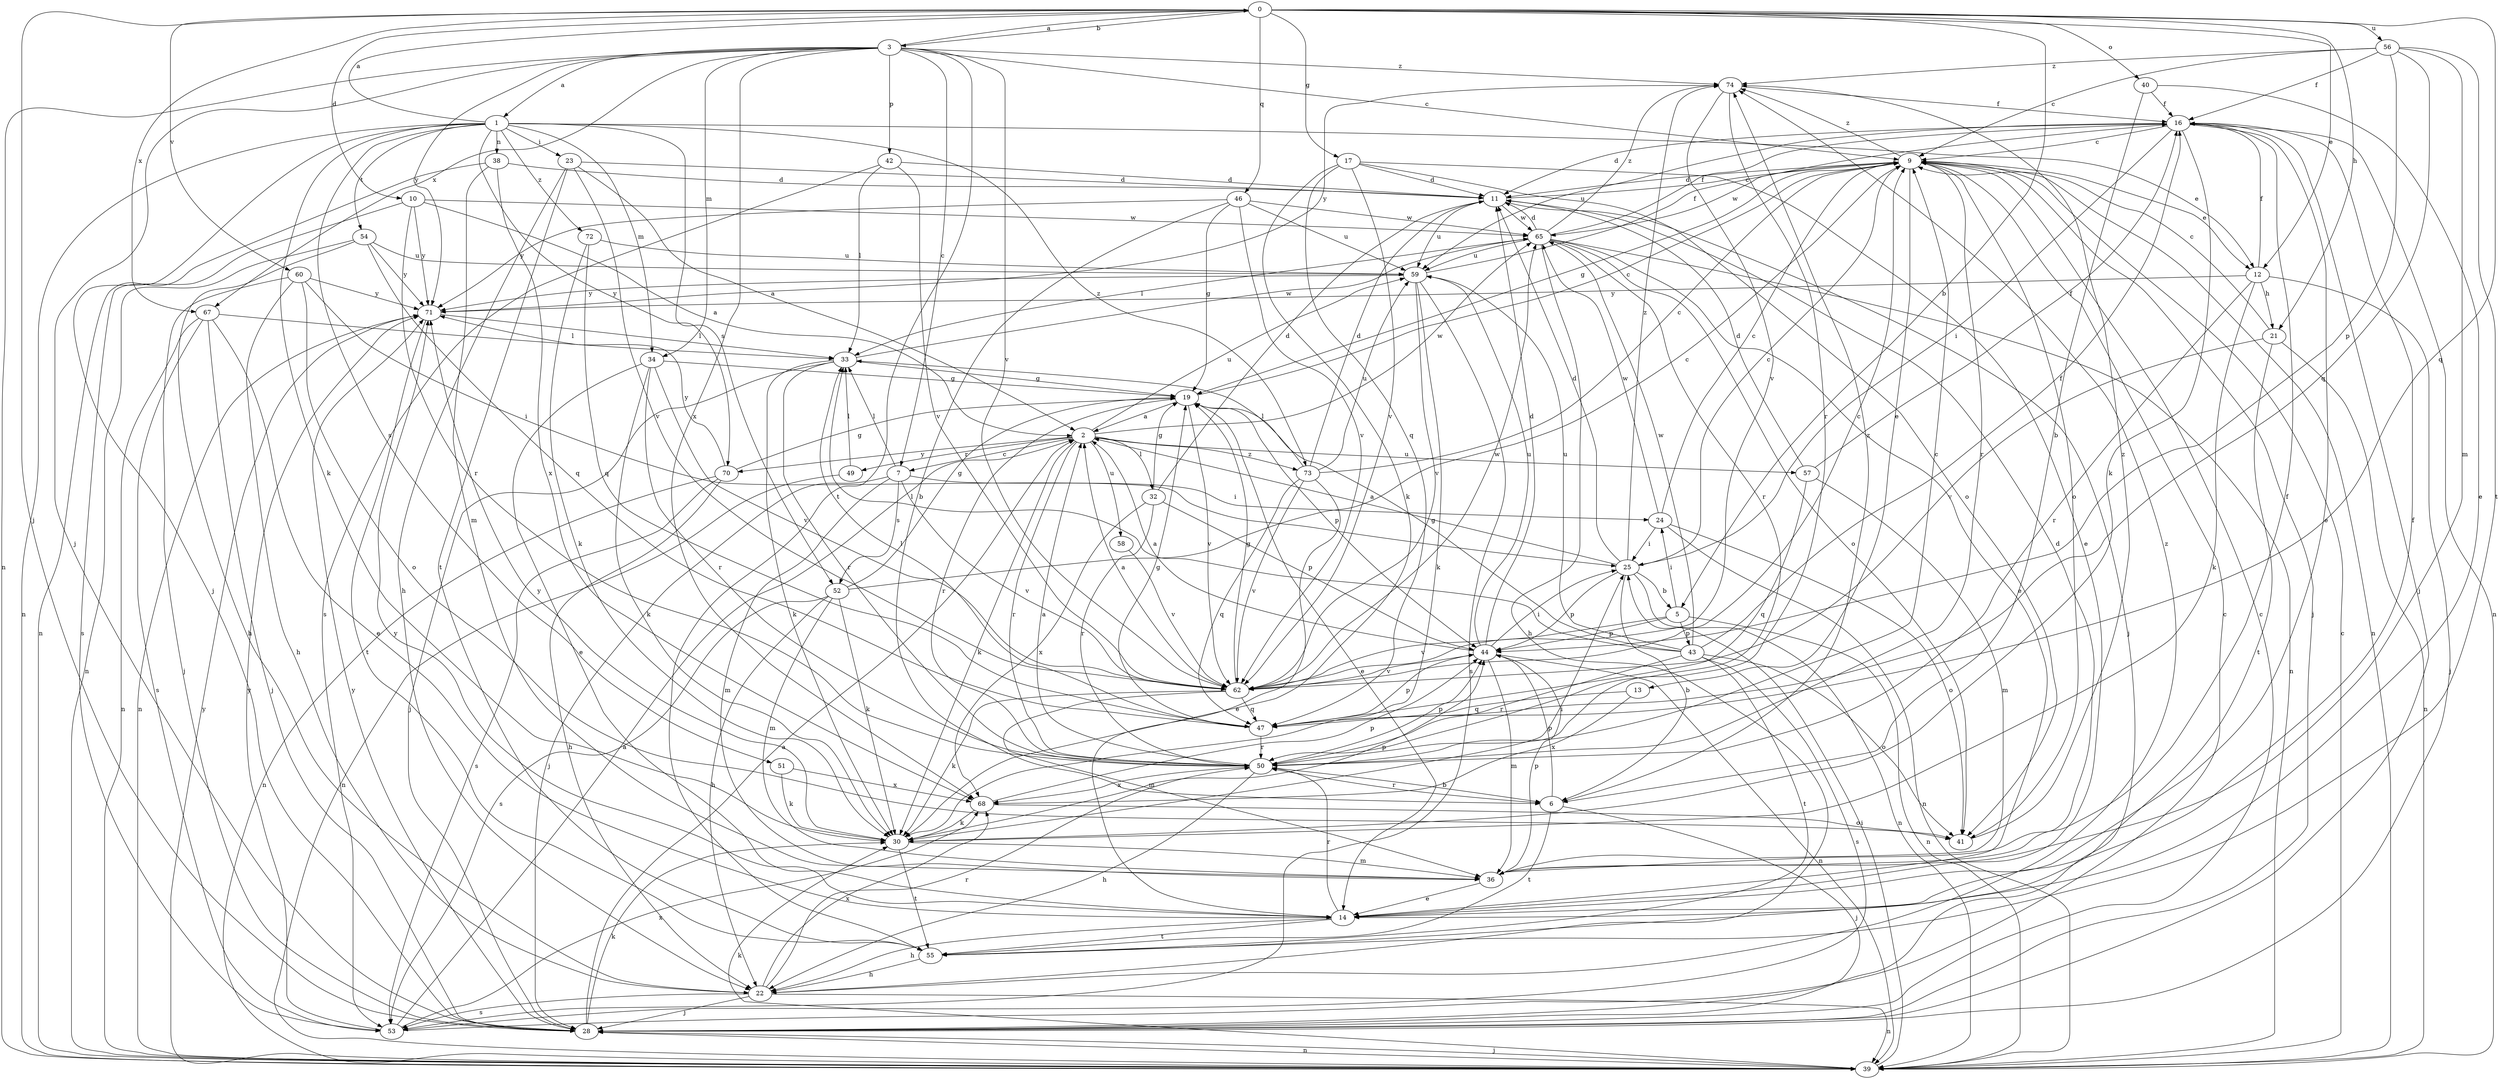 strict digraph  {
0;
1;
2;
3;
5;
6;
7;
9;
10;
11;
12;
13;
14;
16;
17;
19;
21;
22;
23;
24;
25;
28;
30;
32;
33;
34;
36;
38;
39;
40;
41;
42;
43;
44;
46;
47;
49;
50;
51;
52;
53;
54;
55;
56;
57;
58;
59;
60;
62;
65;
67;
68;
70;
71;
72;
73;
74;
0 -> 3  [label=b];
0 -> 5  [label=b];
0 -> 10  [label=d];
0 -> 12  [label=e];
0 -> 17  [label=g];
0 -> 21  [label=h];
0 -> 28  [label=j];
0 -> 40  [label=o];
0 -> 46  [label=q];
0 -> 47  [label=q];
0 -> 56  [label=u];
0 -> 60  [label=v];
0 -> 67  [label=x];
1 -> 0  [label=a];
1 -> 12  [label=e];
1 -> 23  [label=i];
1 -> 28  [label=j];
1 -> 30  [label=k];
1 -> 34  [label=m];
1 -> 38  [label=n];
1 -> 39  [label=n];
1 -> 51  [label=s];
1 -> 52  [label=s];
1 -> 54  [label=t];
1 -> 70  [label=y];
1 -> 72  [label=z];
1 -> 73  [label=z];
2 -> 7  [label=c];
2 -> 30  [label=k];
2 -> 32  [label=l];
2 -> 49  [label=r];
2 -> 50  [label=r];
2 -> 57  [label=u];
2 -> 58  [label=u];
2 -> 59  [label=u];
2 -> 65  [label=w];
2 -> 70  [label=y];
2 -> 73  [label=z];
3 -> 0  [label=a];
3 -> 1  [label=a];
3 -> 7  [label=c];
3 -> 9  [label=c];
3 -> 28  [label=j];
3 -> 34  [label=m];
3 -> 39  [label=n];
3 -> 42  [label=p];
3 -> 55  [label=t];
3 -> 62  [label=v];
3 -> 67  [label=x];
3 -> 68  [label=x];
3 -> 71  [label=y];
3 -> 74  [label=z];
5 -> 24  [label=i];
5 -> 39  [label=n];
5 -> 43  [label=p];
5 -> 44  [label=p];
5 -> 62  [label=v];
6 -> 28  [label=j];
6 -> 44  [label=p];
6 -> 50  [label=r];
6 -> 55  [label=t];
6 -> 74  [label=z];
7 -> 24  [label=i];
7 -> 28  [label=j];
7 -> 33  [label=l];
7 -> 36  [label=m];
7 -> 52  [label=s];
7 -> 62  [label=v];
9 -> 11  [label=d];
9 -> 12  [label=e];
9 -> 13  [label=e];
9 -> 19  [label=g];
9 -> 28  [label=j];
9 -> 39  [label=n];
9 -> 41  [label=o];
9 -> 50  [label=r];
9 -> 65  [label=w];
9 -> 74  [label=z];
10 -> 2  [label=a];
10 -> 50  [label=r];
10 -> 53  [label=s];
10 -> 65  [label=w];
10 -> 71  [label=y];
11 -> 9  [label=c];
11 -> 28  [label=j];
11 -> 59  [label=u];
11 -> 65  [label=w];
12 -> 16  [label=f];
12 -> 21  [label=h];
12 -> 28  [label=j];
12 -> 30  [label=k];
12 -> 50  [label=r];
12 -> 71  [label=y];
13 -> 47  [label=q];
13 -> 68  [label=x];
14 -> 16  [label=f];
14 -> 22  [label=h];
14 -> 50  [label=r];
14 -> 55  [label=t];
14 -> 71  [label=y];
16 -> 9  [label=c];
16 -> 11  [label=d];
16 -> 14  [label=e];
16 -> 25  [label=i];
16 -> 28  [label=j];
16 -> 30  [label=k];
16 -> 39  [label=n];
16 -> 59  [label=u];
17 -> 11  [label=d];
17 -> 14  [label=e];
17 -> 30  [label=k];
17 -> 41  [label=o];
17 -> 47  [label=q];
17 -> 62  [label=v];
19 -> 2  [label=a];
19 -> 9  [label=c];
19 -> 14  [label=e];
19 -> 44  [label=p];
19 -> 50  [label=r];
19 -> 62  [label=v];
21 -> 9  [label=c];
21 -> 39  [label=n];
21 -> 55  [label=t];
21 -> 62  [label=v];
22 -> 28  [label=j];
22 -> 39  [label=n];
22 -> 50  [label=r];
22 -> 53  [label=s];
22 -> 68  [label=x];
22 -> 74  [label=z];
23 -> 2  [label=a];
23 -> 11  [label=d];
23 -> 22  [label=h];
23 -> 55  [label=t];
23 -> 62  [label=v];
24 -> 9  [label=c];
24 -> 25  [label=i];
24 -> 39  [label=n];
24 -> 41  [label=o];
24 -> 65  [label=w];
25 -> 2  [label=a];
25 -> 5  [label=b];
25 -> 6  [label=b];
25 -> 9  [label=c];
25 -> 11  [label=d];
25 -> 39  [label=n];
25 -> 44  [label=p];
25 -> 74  [label=z];
28 -> 2  [label=a];
28 -> 9  [label=c];
28 -> 30  [label=k];
28 -> 39  [label=n];
28 -> 71  [label=y];
30 -> 25  [label=i];
30 -> 36  [label=m];
30 -> 44  [label=p];
30 -> 55  [label=t];
30 -> 71  [label=y];
32 -> 11  [label=d];
32 -> 19  [label=g];
32 -> 44  [label=p];
32 -> 50  [label=r];
32 -> 68  [label=x];
33 -> 19  [label=g];
33 -> 28  [label=j];
33 -> 30  [label=k];
33 -> 50  [label=r];
33 -> 65  [label=w];
34 -> 14  [label=e];
34 -> 19  [label=g];
34 -> 30  [label=k];
34 -> 50  [label=r];
34 -> 62  [label=v];
36 -> 11  [label=d];
36 -> 14  [label=e];
36 -> 16  [label=f];
36 -> 44  [label=p];
38 -> 11  [label=d];
38 -> 36  [label=m];
38 -> 39  [label=n];
38 -> 68  [label=x];
39 -> 9  [label=c];
39 -> 25  [label=i];
39 -> 28  [label=j];
39 -> 30  [label=k];
39 -> 71  [label=y];
40 -> 6  [label=b];
40 -> 14  [label=e];
40 -> 16  [label=f];
41 -> 74  [label=z];
42 -> 11  [label=d];
42 -> 33  [label=l];
42 -> 53  [label=s];
42 -> 62  [label=v];
43 -> 16  [label=f];
43 -> 19  [label=g];
43 -> 33  [label=l];
43 -> 41  [label=o];
43 -> 50  [label=r];
43 -> 53  [label=s];
43 -> 55  [label=t];
43 -> 59  [label=u];
43 -> 65  [label=w];
44 -> 2  [label=a];
44 -> 11  [label=d];
44 -> 25  [label=i];
44 -> 36  [label=m];
44 -> 39  [label=n];
44 -> 59  [label=u];
44 -> 62  [label=v];
46 -> 6  [label=b];
46 -> 19  [label=g];
46 -> 59  [label=u];
46 -> 62  [label=v];
46 -> 65  [label=w];
46 -> 71  [label=y];
47 -> 19  [label=g];
47 -> 33  [label=l];
47 -> 44  [label=p];
47 -> 50  [label=r];
49 -> 33  [label=l];
49 -> 39  [label=n];
50 -> 2  [label=a];
50 -> 6  [label=b];
50 -> 9  [label=c];
50 -> 22  [label=h];
50 -> 44  [label=p];
50 -> 68  [label=x];
51 -> 30  [label=k];
51 -> 68  [label=x];
52 -> 9  [label=c];
52 -> 19  [label=g];
52 -> 22  [label=h];
52 -> 30  [label=k];
52 -> 36  [label=m];
52 -> 53  [label=s];
53 -> 2  [label=a];
53 -> 9  [label=c];
53 -> 68  [label=x];
53 -> 71  [label=y];
54 -> 22  [label=h];
54 -> 39  [label=n];
54 -> 47  [label=q];
54 -> 59  [label=u];
54 -> 71  [label=y];
55 -> 22  [label=h];
56 -> 9  [label=c];
56 -> 16  [label=f];
56 -> 36  [label=m];
56 -> 44  [label=p];
56 -> 47  [label=q];
56 -> 55  [label=t];
56 -> 74  [label=z];
57 -> 11  [label=d];
57 -> 16  [label=f];
57 -> 36  [label=m];
57 -> 47  [label=q];
58 -> 62  [label=v];
59 -> 16  [label=f];
59 -> 30  [label=k];
59 -> 53  [label=s];
59 -> 62  [label=v];
59 -> 71  [label=y];
60 -> 22  [label=h];
60 -> 25  [label=i];
60 -> 28  [label=j];
60 -> 41  [label=o];
60 -> 71  [label=y];
62 -> 2  [label=a];
62 -> 9  [label=c];
62 -> 19  [label=g];
62 -> 30  [label=k];
62 -> 36  [label=m];
62 -> 47  [label=q];
62 -> 65  [label=w];
65 -> 11  [label=d];
65 -> 14  [label=e];
65 -> 16  [label=f];
65 -> 22  [label=h];
65 -> 33  [label=l];
65 -> 39  [label=n];
65 -> 41  [label=o];
65 -> 50  [label=r];
65 -> 59  [label=u];
65 -> 74  [label=z];
67 -> 14  [label=e];
67 -> 28  [label=j];
67 -> 33  [label=l];
67 -> 39  [label=n];
67 -> 53  [label=s];
68 -> 30  [label=k];
68 -> 41  [label=o];
68 -> 44  [label=p];
70 -> 19  [label=g];
70 -> 22  [label=h];
70 -> 39  [label=n];
70 -> 53  [label=s];
70 -> 71  [label=y];
71 -> 33  [label=l];
71 -> 39  [label=n];
71 -> 55  [label=t];
72 -> 30  [label=k];
72 -> 47  [label=q];
72 -> 59  [label=u];
73 -> 9  [label=c];
73 -> 11  [label=d];
73 -> 14  [label=e];
73 -> 33  [label=l];
73 -> 47  [label=q];
73 -> 59  [label=u];
73 -> 62  [label=v];
74 -> 16  [label=f];
74 -> 50  [label=r];
74 -> 62  [label=v];
74 -> 71  [label=y];
}
